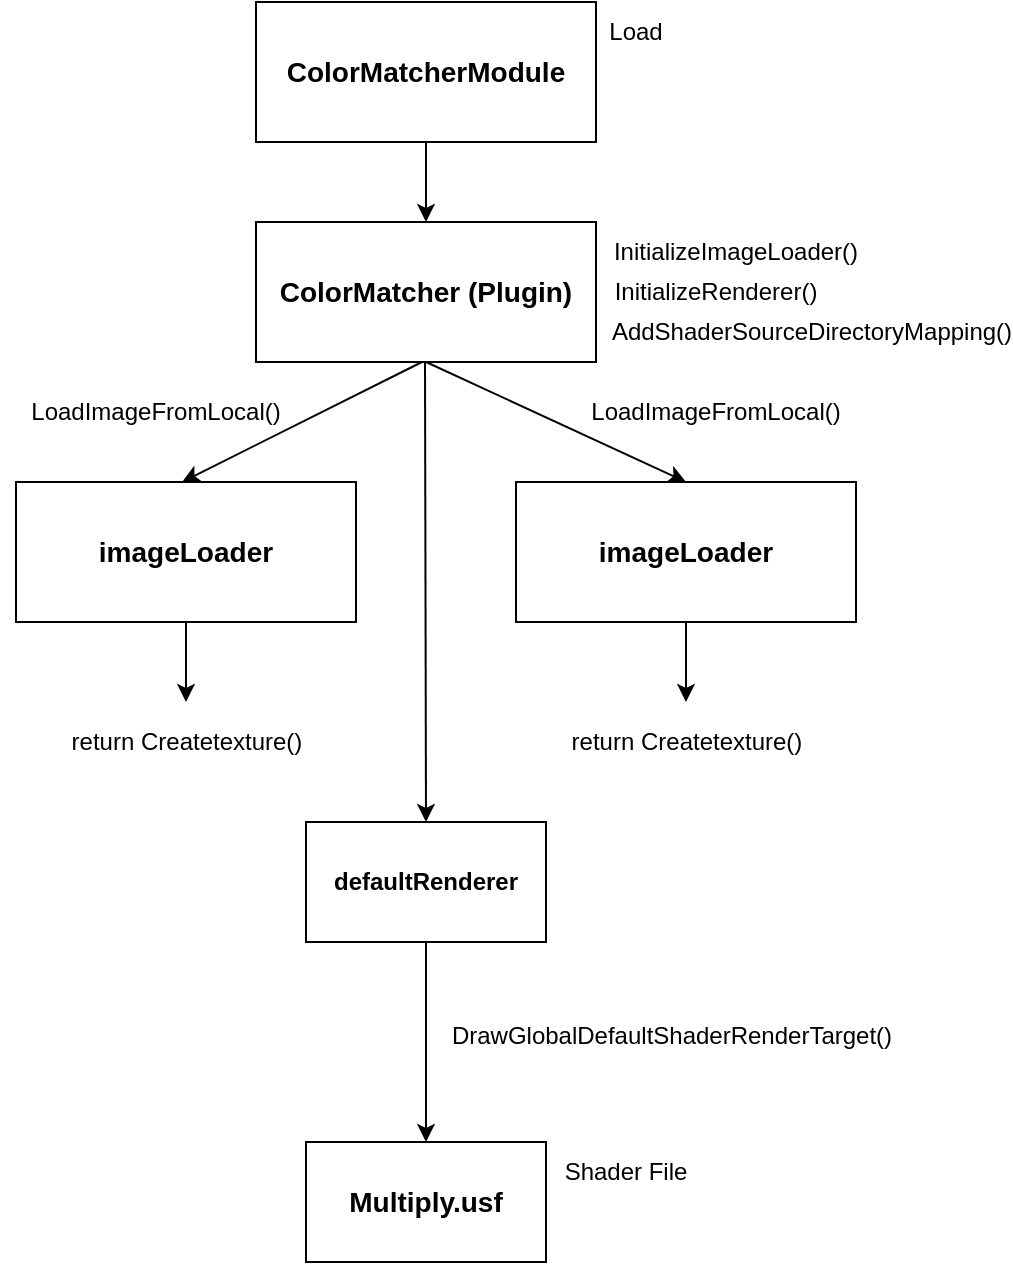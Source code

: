 <mxfile version="22.1.0" type="github">
  <diagram name="페이지-1" id="MeaeADXvO4iu8NjLNxZM">
    <mxGraphModel dx="712" dy="780" grid="1" gridSize="10" guides="1" tooltips="1" connect="1" arrows="1" fold="1" page="1" pageScale="1" pageWidth="827" pageHeight="1169" math="0" shadow="0">
      <root>
        <mxCell id="0" />
        <mxCell id="1" parent="0" />
        <mxCell id="UcPWk9Etb_t2FvM8a2OJ-2" style="edgeStyle=orthogonalEdgeStyle;rounded=0;orthogonalLoop=1;jettySize=auto;html=1;" parent="1" source="UcPWk9Etb_t2FvM8a2OJ-1" edge="1">
          <mxGeometry relative="1" as="geometry">
            <mxPoint x="395" y="310" as="targetPoint" />
          </mxGeometry>
        </mxCell>
        <mxCell id="UcPWk9Etb_t2FvM8a2OJ-1" value="&lt;b&gt;&lt;font style=&quot;font-size: 14px;&quot;&gt;ColorMatcherModule&lt;/font&gt;&lt;/b&gt;" style="rounded=0;whiteSpace=wrap;html=1;" parent="1" vertex="1">
          <mxGeometry x="310" y="200" width="170" height="70" as="geometry" />
        </mxCell>
        <mxCell id="UcPWk9Etb_t2FvM8a2OJ-3" value="&lt;b&gt;&lt;font style=&quot;font-size: 14px;&quot;&gt;ColorMatcher (Plugin)&lt;/font&gt;&lt;/b&gt;" style="rounded=0;whiteSpace=wrap;html=1;" parent="1" vertex="1">
          <mxGeometry x="310" y="310" width="170" height="70" as="geometry" />
        </mxCell>
        <mxCell id="UcPWk9Etb_t2FvM8a2OJ-5" value="" style="endArrow=classic;html=1;rounded=0;exitX=0.5;exitY=1;exitDx=0;exitDy=0;entryX=0.5;entryY=0;entryDx=0;entryDy=0;" parent="1" edge="1">
          <mxGeometry width="50" height="50" relative="1" as="geometry">
            <mxPoint x="393" y="380" as="sourcePoint" />
            <mxPoint x="273" y="440" as="targetPoint" />
          </mxGeometry>
        </mxCell>
        <mxCell id="UcPWk9Etb_t2FvM8a2OJ-6" value="" style="endArrow=classic;html=1;rounded=0;exitX=0.5;exitY=1;exitDx=0;exitDy=0;entryX=0.5;entryY=0;entryDx=0;entryDy=0;" parent="1" source="UcPWk9Etb_t2FvM8a2OJ-3" target="UcPWk9Etb_t2FvM8a2OJ-8" edge="1">
          <mxGeometry width="50" height="50" relative="1" as="geometry">
            <mxPoint x="424" y="390" as="sourcePoint" />
            <mxPoint x="520" y="460" as="targetPoint" />
          </mxGeometry>
        </mxCell>
        <mxCell id="UcPWk9Etb_t2FvM8a2OJ-7" value="&lt;b&gt;&lt;font style=&quot;font-size: 14px;&quot;&gt;imageLoader&lt;/font&gt;&lt;/b&gt;" style="rounded=0;whiteSpace=wrap;html=1;" parent="1" vertex="1">
          <mxGeometry x="190" y="440" width="170" height="70" as="geometry" />
        </mxCell>
        <mxCell id="UcPWk9Etb_t2FvM8a2OJ-8" value="&lt;b style=&quot;border-color: var(--border-color);&quot;&gt;&lt;font style=&quot;border-color: var(--border-color); font-size: 14px;&quot;&gt;imageLoader&lt;/font&gt;&lt;/b&gt;" style="rounded=0;whiteSpace=wrap;html=1;" parent="1" vertex="1">
          <mxGeometry x="440" y="440" width="170" height="70" as="geometry" />
        </mxCell>
        <mxCell id="UcPWk9Etb_t2FvM8a2OJ-11" value="LoadImageFromLocal()" style="text;html=1;strokeColor=none;fillColor=none;align=center;verticalAlign=middle;whiteSpace=wrap;rounded=0;" parent="1" vertex="1">
          <mxGeometry x="230" y="390" width="60" height="30" as="geometry" />
        </mxCell>
        <mxCell id="UcPWk9Etb_t2FvM8a2OJ-12" value="LoadImageFromLocal()" style="text;html=1;strokeColor=none;fillColor=none;align=center;verticalAlign=middle;whiteSpace=wrap;rounded=0;" parent="1" vertex="1">
          <mxGeometry x="510" y="390" width="60" height="30" as="geometry" />
        </mxCell>
        <mxCell id="UcPWk9Etb_t2FvM8a2OJ-13" value="" style="endArrow=classic;html=1;rounded=0;exitX=0.5;exitY=1;exitDx=0;exitDy=0;" parent="1" source="UcPWk9Etb_t2FvM8a2OJ-7" edge="1">
          <mxGeometry width="50" height="50" relative="1" as="geometry">
            <mxPoint x="390" y="430" as="sourcePoint" />
            <mxPoint x="275" y="550" as="targetPoint" />
          </mxGeometry>
        </mxCell>
        <mxCell id="UcPWk9Etb_t2FvM8a2OJ-14" value="" style="endArrow=classic;html=1;rounded=0;exitX=0.5;exitY=1;exitDx=0;exitDy=0;" parent="1" source="UcPWk9Etb_t2FvM8a2OJ-8" edge="1">
          <mxGeometry width="50" height="50" relative="1" as="geometry">
            <mxPoint x="285" y="520" as="sourcePoint" />
            <mxPoint x="525" y="550" as="targetPoint" />
          </mxGeometry>
        </mxCell>
        <mxCell id="UcPWk9Etb_t2FvM8a2OJ-15" value="return Createtexture()" style="text;html=1;strokeColor=none;fillColor=none;align=center;verticalAlign=middle;whiteSpace=wrap;rounded=0;" parent="1" vertex="1">
          <mxGeometry x="182.5" y="555" width="185" height="30" as="geometry" />
        </mxCell>
        <mxCell id="UcPWk9Etb_t2FvM8a2OJ-17" value="return Createtexture()" style="text;html=1;strokeColor=none;fillColor=none;align=center;verticalAlign=middle;whiteSpace=wrap;rounded=0;" parent="1" vertex="1">
          <mxGeometry x="432.5" y="555" width="185" height="30" as="geometry" />
        </mxCell>
        <mxCell id="UcPWk9Etb_t2FvM8a2OJ-22" value="" style="endArrow=classic;html=1;rounded=0;entryX=0.5;entryY=0;entryDx=0;entryDy=0;" parent="1" target="UcPWk9Etb_t2FvM8a2OJ-23" edge="1">
          <mxGeometry width="50" height="50" relative="1" as="geometry">
            <mxPoint x="394.5" y="380" as="sourcePoint" />
            <mxPoint x="395" y="600" as="targetPoint" />
          </mxGeometry>
        </mxCell>
        <mxCell id="UcPWk9Etb_t2FvM8a2OJ-23" value="&lt;b&gt;defaultRenderer&lt;/b&gt;" style="rounded=0;whiteSpace=wrap;html=1;" parent="1" vertex="1">
          <mxGeometry x="335" y="610" width="120" height="60" as="geometry" />
        </mxCell>
        <mxCell id="UcPWk9Etb_t2FvM8a2OJ-25" value="" style="endArrow=classic;html=1;rounded=0;exitX=0.5;exitY=1;exitDx=0;exitDy=0;" parent="1" source="UcPWk9Etb_t2FvM8a2OJ-23" edge="1">
          <mxGeometry width="50" height="50" relative="1" as="geometry">
            <mxPoint x="404.5" y="390" as="sourcePoint" />
            <mxPoint x="395" y="770" as="targetPoint" />
          </mxGeometry>
        </mxCell>
        <mxCell id="UcPWk9Etb_t2FvM8a2OJ-29" value="&lt;b style=&quot;border-color: var(--border-color);&quot;&gt;&lt;font style=&quot;border-color: var(--border-color); font-size: 14px;&quot;&gt;Multiply.usf&lt;/font&gt;&lt;/b&gt;" style="rounded=0;whiteSpace=wrap;html=1;" parent="1" vertex="1">
          <mxGeometry x="335" y="770" width="120" height="60" as="geometry" />
        </mxCell>
        <mxCell id="UcPWk9Etb_t2FvM8a2OJ-30" value="DrawGlobalDefaultShaderRenderTarget()" style="text;html=1;strokeColor=none;fillColor=none;align=center;verticalAlign=middle;whiteSpace=wrap;rounded=0;" parent="1" vertex="1">
          <mxGeometry x="400" y="702" width="236" height="30" as="geometry" />
        </mxCell>
        <mxCell id="UcPWk9Etb_t2FvM8a2OJ-31" value="Load" style="text;html=1;strokeColor=none;fillColor=none;align=center;verticalAlign=middle;whiteSpace=wrap;rounded=0;" parent="1" vertex="1">
          <mxGeometry x="470" y="200" width="60" height="30" as="geometry" />
        </mxCell>
        <mxCell id="UcPWk9Etb_t2FvM8a2OJ-32" value="InitializeImageLoader()" style="text;html=1;strokeColor=none;fillColor=none;align=center;verticalAlign=middle;whiteSpace=wrap;rounded=0;" parent="1" vertex="1">
          <mxGeometry x="520" y="310" width="60" height="30" as="geometry" />
        </mxCell>
        <mxCell id="UcPWk9Etb_t2FvM8a2OJ-33" value="InitializeRenderer()" style="text;html=1;strokeColor=none;fillColor=none;align=center;verticalAlign=middle;whiteSpace=wrap;rounded=0;" parent="1" vertex="1">
          <mxGeometry x="510" y="330" width="60" height="30" as="geometry" />
        </mxCell>
        <mxCell id="UcPWk9Etb_t2FvM8a2OJ-36" value="AddShaderSourceDirectoryMapping()" style="text;html=1;strokeColor=none;fillColor=none;align=center;verticalAlign=middle;whiteSpace=wrap;rounded=0;" parent="1" vertex="1">
          <mxGeometry x="557.5" y="350" width="60" height="30" as="geometry" />
        </mxCell>
        <mxCell id="UcPWk9Etb_t2FvM8a2OJ-37" value="Shader File" style="text;html=1;strokeColor=none;fillColor=none;align=center;verticalAlign=middle;whiteSpace=wrap;rounded=0;" parent="1" vertex="1">
          <mxGeometry x="450" y="770" width="90" height="30" as="geometry" />
        </mxCell>
      </root>
    </mxGraphModel>
  </diagram>
</mxfile>
